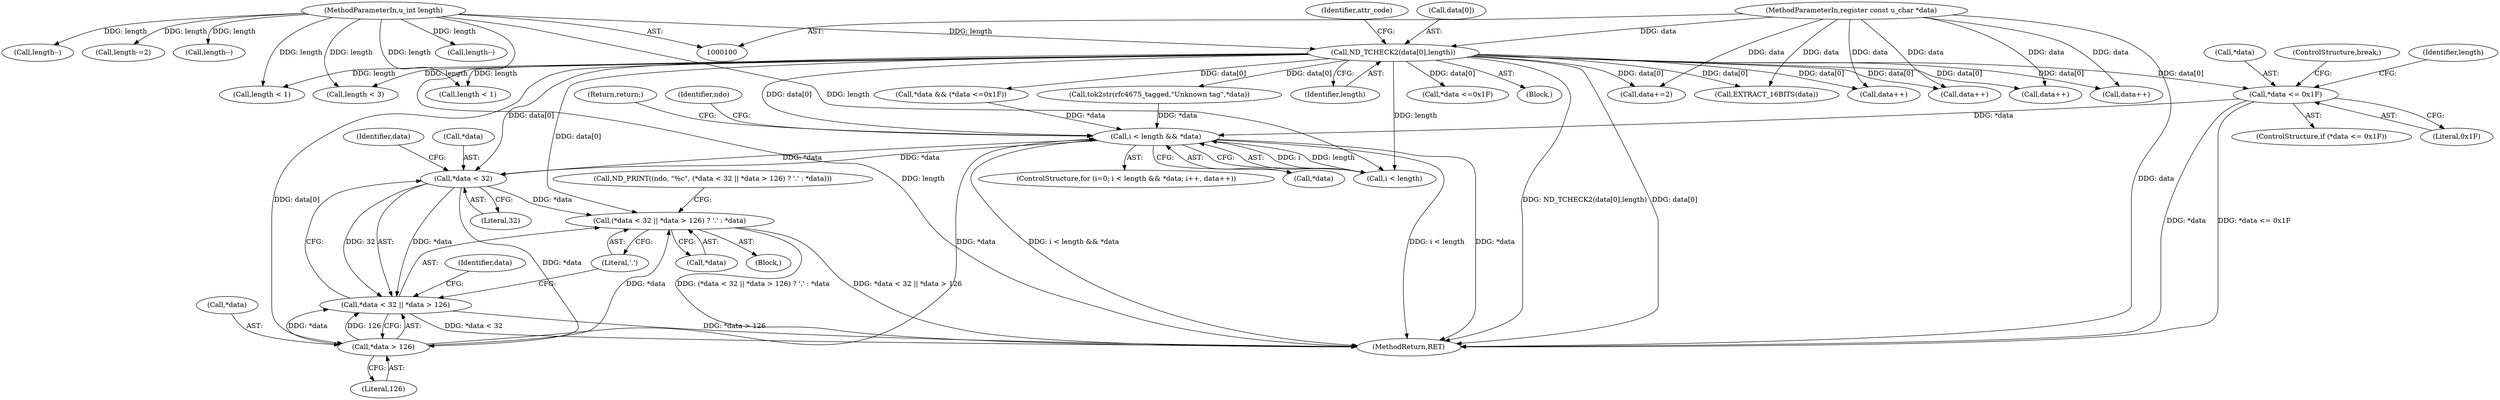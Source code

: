 digraph "0_tcpdump_1bc78d795cd5cad5525498658f414a11ea0a7e9c@pointer" {
"1000166" [label="(Call,*data <= 0x1F)"];
"1000107" [label="(Call,ND_TCHECK2(data[0],length))"];
"1000102" [label="(MethodParameterIn,register const u_char *data)"];
"1000103" [label="(MethodParameterIn,u_int length)"];
"1000224" [label="(Call,i < length && *data)"];
"1000242" [label="(Call,*data < 32)"];
"1000240" [label="(Call,(*data < 32 || *data > 126) ? '.' : *data)"];
"1000241" [label="(Call,*data < 32 || *data > 126)"];
"1000246" [label="(Call,*data > 126)"];
"1000169" [label="(Literal,0x1F)"];
"1000172" [label="(Call,length < 1)"];
"1000198" [label="(Call,length < 1)"];
"1000113" [label="(Identifier,attr_code)"];
"1000246" [label="(Call,*data > 126)"];
"1000193" [label="(Call,length--)"];
"1000108" [label="(Call,data[0])"];
"1000122" [label="(Call,*data && (*data <=0x1F))"];
"1000150" [label="(Call,EXTRACT_16BITS(data))"];
"1000238" [label="(Block,)"];
"1000240" [label="(Call,(*data < 32 || *data > 126) ? '.' : *data)"];
"1000141" [label="(Call,data++)"];
"1000143" [label="(Call,length--)"];
"1000261" [label="(MethodReturn,RET)"];
"1000195" [label="(ControlStructure,break;)"];
"1000155" [label="(Call,length-=2)"];
"1000235" [label="(Call,ND_PRINT((ndo, \"%c\", (*data < 32 || *data > 126) ? '.' : *data)))"];
"1000191" [label="(Call,data++)"];
"1000102" [label="(MethodParameterIn,register const u_char *data)"];
"1000165" [label="(ControlStructure,if (*data <= 0x1F))"];
"1000111" [label="(Identifier,length)"];
"1000241" [label="(Call,*data < 32 || *data > 126)"];
"1000242" [label="(Call,*data < 32)"];
"1000233" [label="(Call,data++)"];
"1000251" [label="(Call,*data)"];
"1000208" [label="(Call,tok2str(rfc4675_tagged,\"Unknown tag\",*data))"];
"1000237" [label="(Identifier,ndo)"];
"1000253" [label="(Return,return;)"];
"1000252" [label="(Identifier,data)"];
"1000125" [label="(Call,*data <=0x1F)"];
"1000107" [label="(Call,ND_TCHECK2(data[0],length))"];
"1000250" [label="(Literal,'.')"];
"1000105" [label="(Block,)"];
"1000247" [label="(Call,*data)"];
"1000152" [label="(Call,data+=2)"];
"1000245" [label="(Literal,32)"];
"1000173" [label="(Identifier,length)"];
"1000103" [label="(MethodParameterIn,u_int length)"];
"1000224" [label="(Call,i < length && *data)"];
"1000166" [label="(Call,*data <= 0x1F)"];
"1000217" [label="(Call,length--)"];
"1000117" [label="(Call,length < 3)"];
"1000248" [label="(Identifier,data)"];
"1000220" [label="(ControlStructure,for (i=0; i < length && *data; i++, data++))"];
"1000249" [label="(Literal,126)"];
"1000215" [label="(Call,data++)"];
"1000225" [label="(Call,i < length)"];
"1000167" [label="(Call,*data)"];
"1000243" [label="(Call,*data)"];
"1000228" [label="(Call,*data)"];
"1000166" -> "1000165"  [label="AST: "];
"1000166" -> "1000169"  [label="CFG: "];
"1000167" -> "1000166"  [label="AST: "];
"1000169" -> "1000166"  [label="AST: "];
"1000173" -> "1000166"  [label="CFG: "];
"1000195" -> "1000166"  [label="CFG: "];
"1000166" -> "1000261"  [label="DDG: *data <= 0x1F"];
"1000166" -> "1000261"  [label="DDG: *data"];
"1000107" -> "1000166"  [label="DDG: data[0]"];
"1000166" -> "1000224"  [label="DDG: *data"];
"1000107" -> "1000105"  [label="AST: "];
"1000107" -> "1000111"  [label="CFG: "];
"1000108" -> "1000107"  [label="AST: "];
"1000111" -> "1000107"  [label="AST: "];
"1000113" -> "1000107"  [label="CFG: "];
"1000107" -> "1000261"  [label="DDG: data[0]"];
"1000107" -> "1000261"  [label="DDG: ND_TCHECK2(data[0],length)"];
"1000102" -> "1000107"  [label="DDG: data"];
"1000103" -> "1000107"  [label="DDG: length"];
"1000107" -> "1000117"  [label="DDG: length"];
"1000107" -> "1000122"  [label="DDG: data[0]"];
"1000107" -> "1000125"  [label="DDG: data[0]"];
"1000107" -> "1000141"  [label="DDG: data[0]"];
"1000107" -> "1000150"  [label="DDG: data[0]"];
"1000107" -> "1000152"  [label="DDG: data[0]"];
"1000107" -> "1000172"  [label="DDG: length"];
"1000107" -> "1000191"  [label="DDG: data[0]"];
"1000107" -> "1000198"  [label="DDG: length"];
"1000107" -> "1000208"  [label="DDG: data[0]"];
"1000107" -> "1000215"  [label="DDG: data[0]"];
"1000107" -> "1000225"  [label="DDG: length"];
"1000107" -> "1000224"  [label="DDG: data[0]"];
"1000107" -> "1000233"  [label="DDG: data[0]"];
"1000107" -> "1000240"  [label="DDG: data[0]"];
"1000107" -> "1000242"  [label="DDG: data[0]"];
"1000107" -> "1000246"  [label="DDG: data[0]"];
"1000102" -> "1000100"  [label="AST: "];
"1000102" -> "1000261"  [label="DDG: data"];
"1000102" -> "1000141"  [label="DDG: data"];
"1000102" -> "1000150"  [label="DDG: data"];
"1000102" -> "1000152"  [label="DDG: data"];
"1000102" -> "1000191"  [label="DDG: data"];
"1000102" -> "1000215"  [label="DDG: data"];
"1000102" -> "1000233"  [label="DDG: data"];
"1000103" -> "1000100"  [label="AST: "];
"1000103" -> "1000261"  [label="DDG: length"];
"1000103" -> "1000117"  [label="DDG: length"];
"1000103" -> "1000143"  [label="DDG: length"];
"1000103" -> "1000155"  [label="DDG: length"];
"1000103" -> "1000172"  [label="DDG: length"];
"1000103" -> "1000193"  [label="DDG: length"];
"1000103" -> "1000198"  [label="DDG: length"];
"1000103" -> "1000217"  [label="DDG: length"];
"1000103" -> "1000225"  [label="DDG: length"];
"1000224" -> "1000220"  [label="AST: "];
"1000224" -> "1000225"  [label="CFG: "];
"1000224" -> "1000228"  [label="CFG: "];
"1000225" -> "1000224"  [label="AST: "];
"1000228" -> "1000224"  [label="AST: "];
"1000237" -> "1000224"  [label="CFG: "];
"1000253" -> "1000224"  [label="CFG: "];
"1000224" -> "1000261"  [label="DDG: i < length"];
"1000224" -> "1000261"  [label="DDG: *data"];
"1000224" -> "1000261"  [label="DDG: i < length && *data"];
"1000225" -> "1000224"  [label="DDG: i"];
"1000225" -> "1000224"  [label="DDG: length"];
"1000122" -> "1000224"  [label="DDG: *data"];
"1000208" -> "1000224"  [label="DDG: *data"];
"1000242" -> "1000224"  [label="DDG: *data"];
"1000246" -> "1000224"  [label="DDG: *data"];
"1000224" -> "1000242"  [label="DDG: *data"];
"1000242" -> "1000241"  [label="AST: "];
"1000242" -> "1000245"  [label="CFG: "];
"1000243" -> "1000242"  [label="AST: "];
"1000245" -> "1000242"  [label="AST: "];
"1000248" -> "1000242"  [label="CFG: "];
"1000241" -> "1000242"  [label="CFG: "];
"1000242" -> "1000240"  [label="DDG: *data"];
"1000242" -> "1000241"  [label="DDG: *data"];
"1000242" -> "1000241"  [label="DDG: 32"];
"1000242" -> "1000246"  [label="DDG: *data"];
"1000240" -> "1000238"  [label="AST: "];
"1000240" -> "1000250"  [label="CFG: "];
"1000240" -> "1000251"  [label="CFG: "];
"1000241" -> "1000240"  [label="AST: "];
"1000250" -> "1000240"  [label="AST: "];
"1000251" -> "1000240"  [label="AST: "];
"1000235" -> "1000240"  [label="CFG: "];
"1000240" -> "1000261"  [label="DDG: (*data < 32 || *data > 126) ? '.' : *data"];
"1000240" -> "1000261"  [label="DDG: *data < 32 || *data > 126"];
"1000246" -> "1000240"  [label="DDG: *data"];
"1000241" -> "1000246"  [label="CFG: "];
"1000246" -> "1000241"  [label="AST: "];
"1000250" -> "1000241"  [label="CFG: "];
"1000252" -> "1000241"  [label="CFG: "];
"1000241" -> "1000261"  [label="DDG: *data < 32"];
"1000241" -> "1000261"  [label="DDG: *data > 126"];
"1000246" -> "1000241"  [label="DDG: *data"];
"1000246" -> "1000241"  [label="DDG: 126"];
"1000246" -> "1000249"  [label="CFG: "];
"1000247" -> "1000246"  [label="AST: "];
"1000249" -> "1000246"  [label="AST: "];
}
